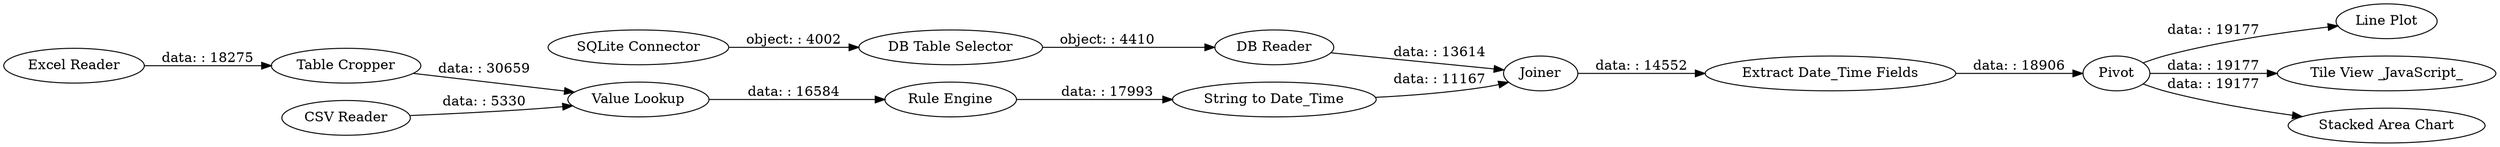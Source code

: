 digraph {
	"-2432746514379158278_273" [label="String to Date_Time"]
	"-2432746514379158278_373" [label=Pivot]
	"-2432746514379158278_374" [label="Line Plot"]
	"-2432746514379158278_266" [label="Table Cropper"]
	"-2432746514379158278_272" [label="Rule Engine"]
	"-2432746514379158278_375" [label="Extract Date_Time Fields"]
	"-2432746514379158278_403" [label="DB Table Selector"]
	"-2432746514379158278_368" [label=Joiner]
	"-2432746514379158278_426" [label="Excel Reader"]
	"-2432746514379158278_406" [label="SQLite Connector"]
	"-2432746514379158278_424" [label="CSV Reader"]
	"-2432746514379158278_413" [label="Tile View _JavaScript_"]
	"-2432746514379158278_404" [label="DB Reader"]
	"-2432746514379158278_271" [label="Value Lookup"]
	"-2432746514379158278_412" [label="Stacked Area Chart"]
	"-2432746514379158278_406" -> "-2432746514379158278_403" [label="object: : 4002"]
	"-2432746514379158278_424" -> "-2432746514379158278_271" [label="data: : 5330"]
	"-2432746514379158278_403" -> "-2432746514379158278_404" [label="object: : 4410"]
	"-2432746514379158278_266" -> "-2432746514379158278_271" [label="data: : 30659"]
	"-2432746514379158278_375" -> "-2432746514379158278_373" [label="data: : 18906"]
	"-2432746514379158278_368" -> "-2432746514379158278_375" [label="data: : 14552"]
	"-2432746514379158278_271" -> "-2432746514379158278_272" [label="data: : 16584"]
	"-2432746514379158278_273" -> "-2432746514379158278_368" [label="data: : 11167"]
	"-2432746514379158278_373" -> "-2432746514379158278_374" [label="data: : 19177"]
	"-2432746514379158278_373" -> "-2432746514379158278_413" [label="data: : 19177"]
	"-2432746514379158278_404" -> "-2432746514379158278_368" [label="data: : 13614"]
	"-2432746514379158278_272" -> "-2432746514379158278_273" [label="data: : 17993"]
	"-2432746514379158278_426" -> "-2432746514379158278_266" [label="data: : 18275"]
	"-2432746514379158278_373" -> "-2432746514379158278_412" [label="data: : 19177"]
	rankdir=LR
}
